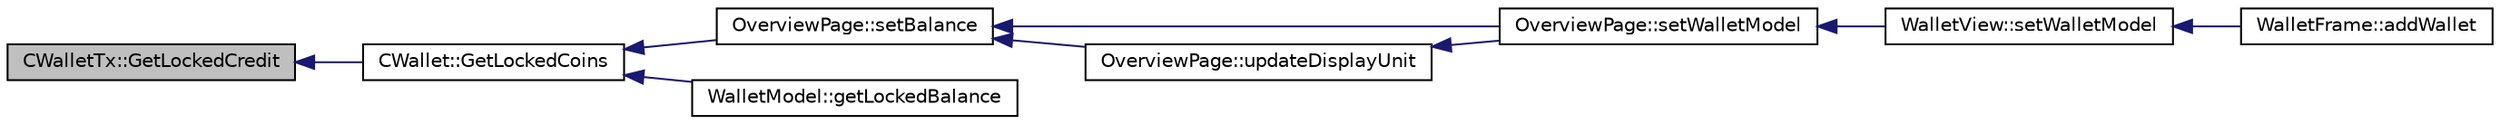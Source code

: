 digraph "CWalletTx::GetLockedCredit"
{
  edge [fontname="Helvetica",fontsize="10",labelfontname="Helvetica",labelfontsize="10"];
  node [fontname="Helvetica",fontsize="10",shape=record];
  rankdir="LR";
  Node398 [label="CWalletTx::GetLockedCredit",height=0.2,width=0.4,color="black", fillcolor="grey75", style="filled", fontcolor="black"];
  Node398 -> Node399 [dir="back",color="midnightblue",fontsize="10",style="solid",fontname="Helvetica"];
  Node399 [label="CWallet::GetLockedCoins",height=0.2,width=0.4,color="black", fillcolor="white", style="filled",URL="$group___actions.html#ga6e44b124ff5bb788fc9f54bb9a557a87"];
  Node399 -> Node400 [dir="back",color="midnightblue",fontsize="10",style="solid",fontname="Helvetica"];
  Node400 [label="OverviewPage::setBalance",height=0.2,width=0.4,color="black", fillcolor="white", style="filled",URL="$class_overview_page.html#a93fac198949a3e71a92a3f67ee5753a1"];
  Node400 -> Node401 [dir="back",color="midnightblue",fontsize="10",style="solid",fontname="Helvetica"];
  Node401 [label="OverviewPage::setWalletModel",height=0.2,width=0.4,color="black", fillcolor="white", style="filled",URL="$class_overview_page.html#a2ed52a3a87e9c74fee38fa873c9bc71f"];
  Node401 -> Node402 [dir="back",color="midnightblue",fontsize="10",style="solid",fontname="Helvetica"];
  Node402 [label="WalletView::setWalletModel",height=0.2,width=0.4,color="black", fillcolor="white", style="filled",URL="$class_wallet_view.html#a0a37ff693a4f9c1e5ddc23f9cd3913be",tooltip="Set the wallet model. "];
  Node402 -> Node403 [dir="back",color="midnightblue",fontsize="10",style="solid",fontname="Helvetica"];
  Node403 [label="WalletFrame::addWallet",height=0.2,width=0.4,color="black", fillcolor="white", style="filled",URL="$class_wallet_frame.html#aa199c3f27654199d84c365cf86167d86"];
  Node400 -> Node404 [dir="back",color="midnightblue",fontsize="10",style="solid",fontname="Helvetica"];
  Node404 [label="OverviewPage::updateDisplayUnit",height=0.2,width=0.4,color="black", fillcolor="white", style="filled",URL="$class_overview_page.html#a03f19b9afd9af4b72d9bba7b0c7cf900"];
  Node404 -> Node401 [dir="back",color="midnightblue",fontsize="10",style="solid",fontname="Helvetica"];
  Node399 -> Node405 [dir="back",color="midnightblue",fontsize="10",style="solid",fontname="Helvetica"];
  Node405 [label="WalletModel::getLockedBalance",height=0.2,width=0.4,color="black", fillcolor="white", style="filled",URL="$class_wallet_model.html#a0fccd88511bce41f226c1c41604347c3"];
}
